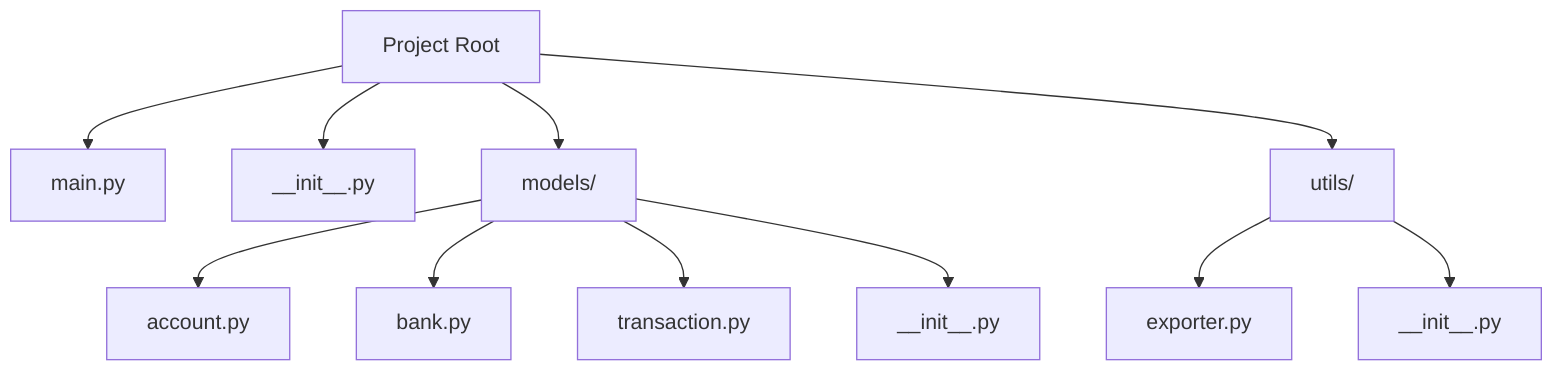 graph TD
    Root[Project Root]
    Root --> main[main.py]
    Root --> __init__[__init__.py]
    Root --> PKG_models[models/]
    PKG_models --> models_account[account.py]
    PKG_models --> models_bank[bank.py]
    PKG_models --> models_transaction[transaction.py]
    PKG_models --> models___init__[__init__.py]
    Root --> PKG_utils[utils/]
    PKG_utils --> utils_exporter[exporter.py]
    PKG_utils --> utils___init__[__init__.py]